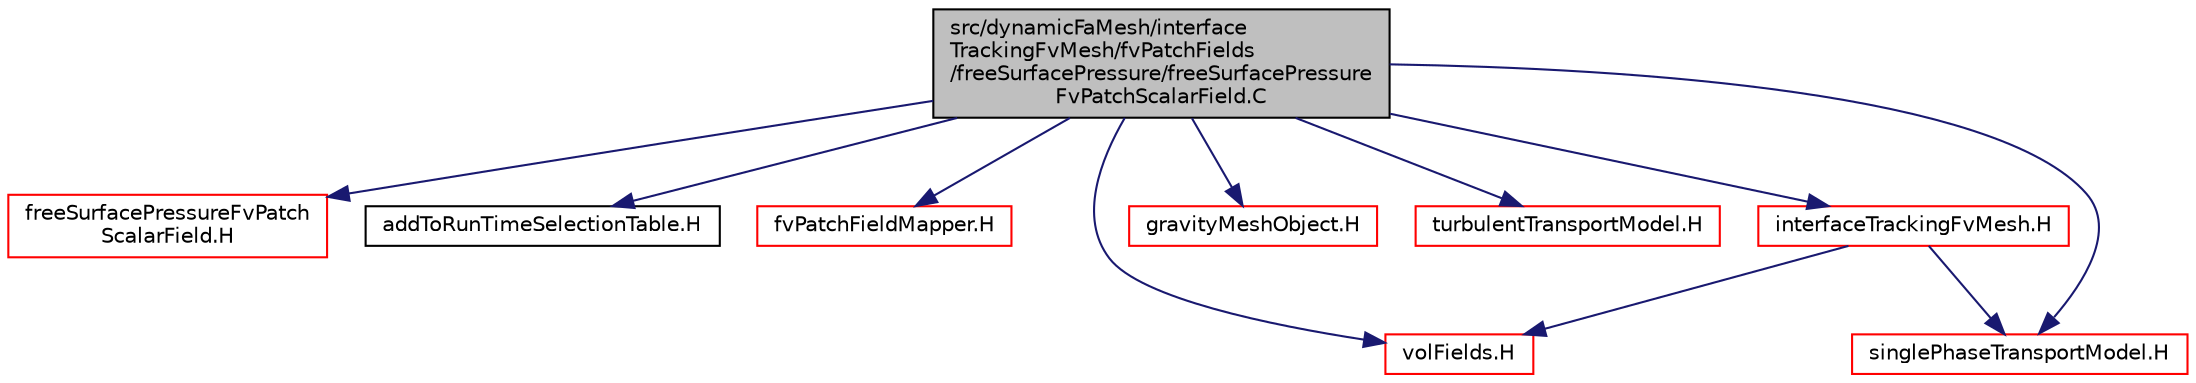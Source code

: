 digraph "src/dynamicFaMesh/interfaceTrackingFvMesh/fvPatchFields/freeSurfacePressure/freeSurfacePressureFvPatchScalarField.C"
{
  bgcolor="transparent";
  edge [fontname="Helvetica",fontsize="10",labelfontname="Helvetica",labelfontsize="10"];
  node [fontname="Helvetica",fontsize="10",shape=record];
  Node1 [label="src/dynamicFaMesh/interface\lTrackingFvMesh/fvPatchFields\l/freeSurfacePressure/freeSurfacePressure\lFvPatchScalarField.C",height=0.2,width=0.4,color="black", fillcolor="grey75", style="filled" fontcolor="black"];
  Node1 -> Node2 [color="midnightblue",fontsize="10",style="solid",fontname="Helvetica"];
  Node2 [label="freeSurfacePressureFvPatch\lScalarField.H",height=0.2,width=0.4,color="red",URL="$freeSurfacePressureFvPatchScalarField_8H.html"];
  Node1 -> Node3 [color="midnightblue",fontsize="10",style="solid",fontname="Helvetica"];
  Node3 [label="addToRunTimeSelectionTable.H",height=0.2,width=0.4,color="black",URL="$addToRunTimeSelectionTable_8H.html",tooltip="Macros for easy insertion into run-time selection tables. "];
  Node1 -> Node4 [color="midnightblue",fontsize="10",style="solid",fontname="Helvetica"];
  Node4 [label="fvPatchFieldMapper.H",height=0.2,width=0.4,color="red",URL="$fvPatchFieldMapper_8H.html"];
  Node1 -> Node5 [color="midnightblue",fontsize="10",style="solid",fontname="Helvetica"];
  Node5 [label="volFields.H",height=0.2,width=0.4,color="red",URL="$volFields_8H.html"];
  Node1 -> Node6 [color="midnightblue",fontsize="10",style="solid",fontname="Helvetica"];
  Node6 [label="gravityMeshObject.H",height=0.2,width=0.4,color="red",URL="$gravityMeshObject_8H.html"];
  Node1 -> Node7 [color="midnightblue",fontsize="10",style="solid",fontname="Helvetica"];
  Node7 [label="turbulentTransportModel.H",height=0.2,width=0.4,color="red",URL="$turbulentTransportModel_8H.html"];
  Node1 -> Node8 [color="midnightblue",fontsize="10",style="solid",fontname="Helvetica"];
  Node8 [label="interfaceTrackingFvMesh.H",height=0.2,width=0.4,color="red",URL="$interfaceTrackingFvMesh_8H.html"];
  Node8 -> Node5 [color="midnightblue",fontsize="10",style="solid",fontname="Helvetica"];
  Node8 -> Node9 [color="midnightblue",fontsize="10",style="solid",fontname="Helvetica"];
  Node9 [label="singlePhaseTransportModel.H",height=0.2,width=0.4,color="red",URL="$singlePhaseTransportModel_8H.html"];
  Node1 -> Node9 [color="midnightblue",fontsize="10",style="solid",fontname="Helvetica"];
}

